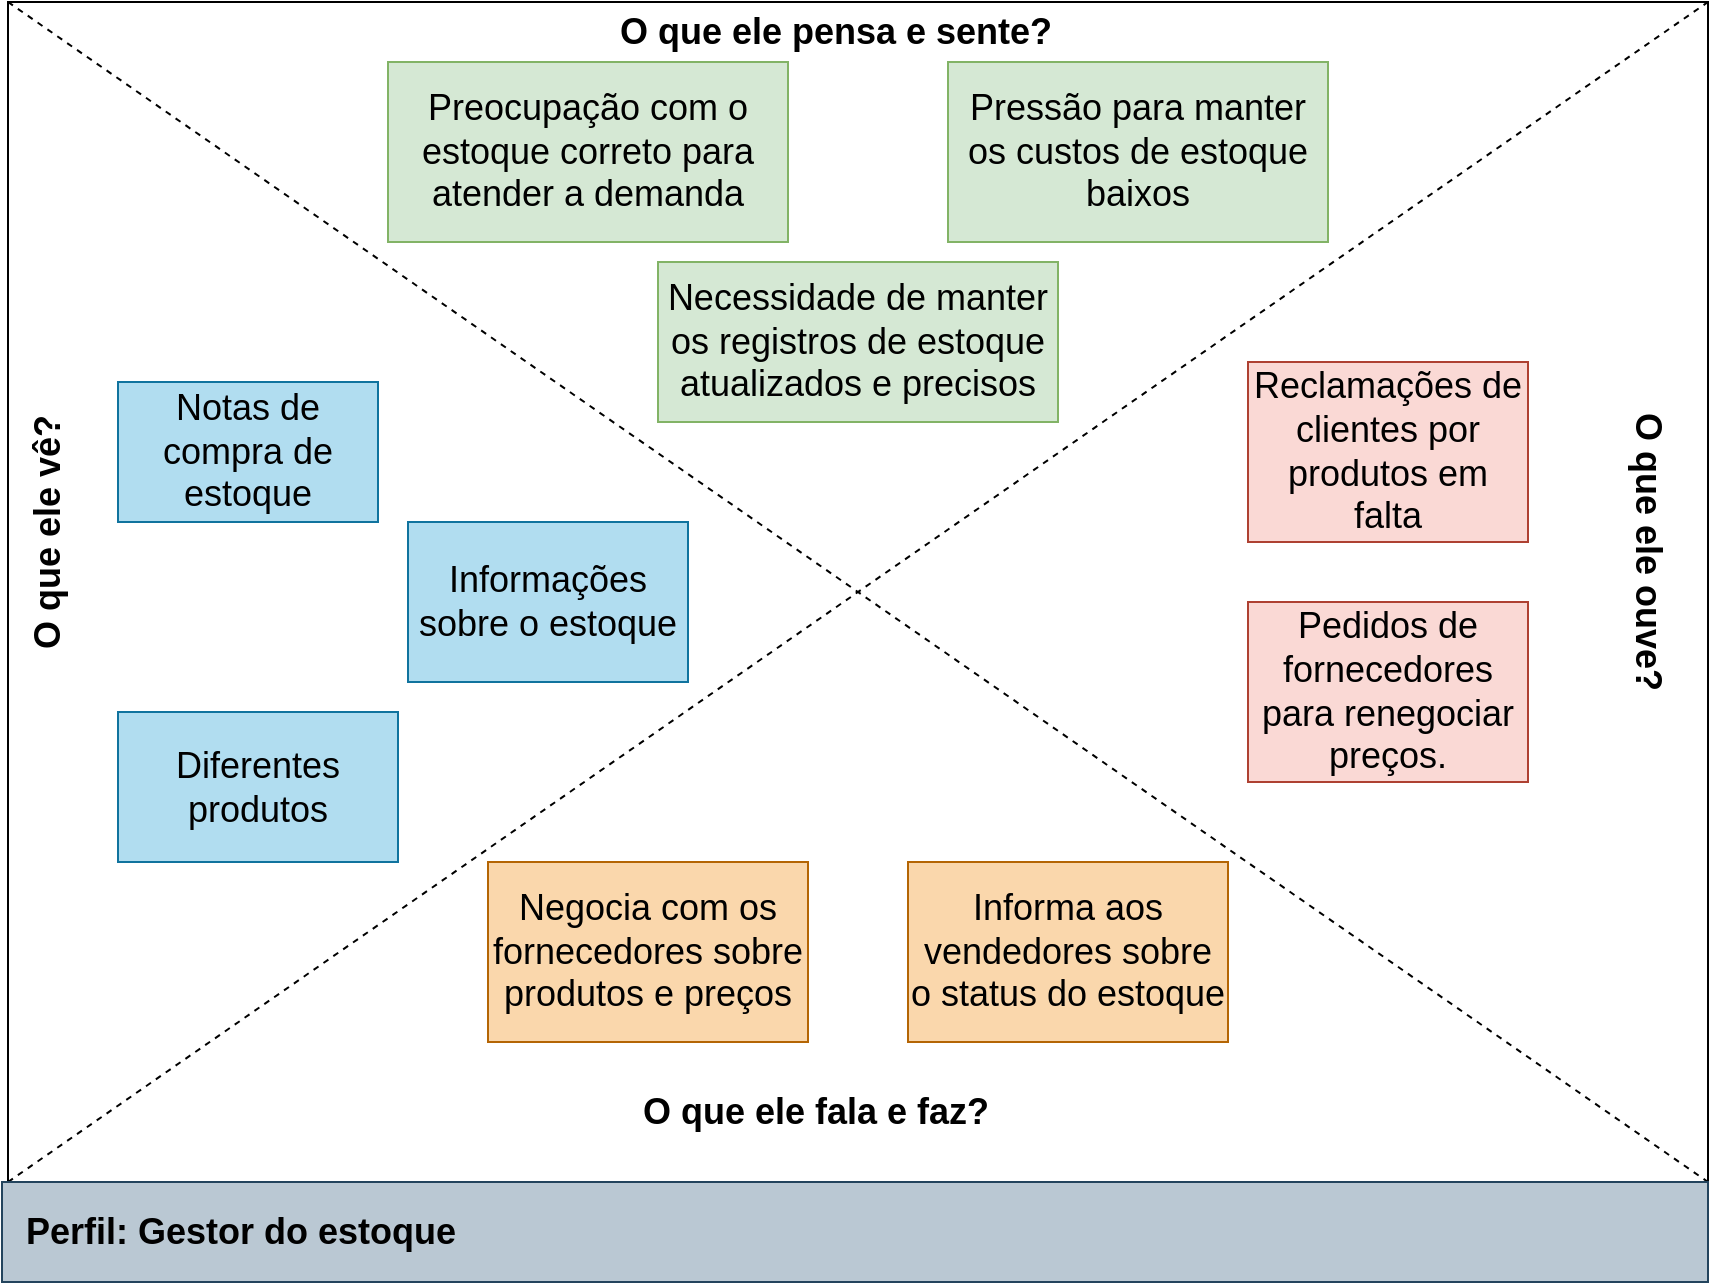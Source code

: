 <mxfile version="20.8.16" type="device" pages="4"><diagram name="Gestor do estoque" id="Eynm4hwWf-TLTXvSAdZm"><mxGraphModel dx="1862" dy="626" grid="1" gridSize="10" guides="1" tooltips="1" connect="1" arrows="1" fold="1" page="1" pageScale="1" pageWidth="827" pageHeight="1169" math="0" shadow="0"><root><mxCell id="0"/><mxCell id="1" parent="0"/><mxCell id="F-3DvOFEYXsqWoL4Wt8d-6" value="" style="rounded=0;whiteSpace=wrap;html=1;fillColor=none;" parent="1" vertex="1"><mxGeometry width="850" height="590" as="geometry"/></mxCell><mxCell id="F-3DvOFEYXsqWoL4Wt8d-1" value="" style="endArrow=none;dashed=1;html=1;rounded=0;exitX=0;exitY=1;exitDx=0;exitDy=0;entryX=1;entryY=0;entryDx=0;entryDy=0;" parent="1" source="F-3DvOFEYXsqWoL4Wt8d-6" target="F-3DvOFEYXsqWoL4Wt8d-6" edge="1"><mxGeometry width="50" height="50" relative="1" as="geometry"><mxPoint x="70" y="560" as="sourcePoint"/><mxPoint x="660" y="30" as="targetPoint"/></mxGeometry></mxCell><mxCell id="F-3DvOFEYXsqWoL4Wt8d-8" value="" style="endArrow=none;dashed=1;html=1;rounded=0;entryX=1;entryY=1;entryDx=0;entryDy=0;exitX=0;exitY=0;exitDx=0;exitDy=0;" parent="1" source="F-3DvOFEYXsqWoL4Wt8d-6" target="F-3DvOFEYXsqWoL4Wt8d-6" edge="1"><mxGeometry width="50" height="50" relative="1" as="geometry"><mxPoint x="400" y="310" as="sourcePoint"/><mxPoint x="440" y="250" as="targetPoint"/></mxGeometry></mxCell><mxCell id="F-3DvOFEYXsqWoL4Wt8d-9" value="&lt;font style=&quot;font-size: 18px;&quot;&gt;&lt;b&gt;O que ele pensa e sente?&lt;/b&gt;&lt;/font&gt;" style="text;html=1;strokeColor=none;fillColor=none;align=center;verticalAlign=middle;whiteSpace=wrap;rounded=0;" parent="1" vertex="1"><mxGeometry x="304" width="220" height="30" as="geometry"/></mxCell><mxCell id="F-3DvOFEYXsqWoL4Wt8d-10" value="&lt;font style=&quot;font-size: 18px;&quot;&gt;&lt;b&gt;O que ele ouve?&lt;/b&gt;&lt;/font&gt;" style="text;html=1;strokeColor=none;fillColor=none;align=center;verticalAlign=middle;whiteSpace=wrap;rounded=0;rotation=90;" parent="1" vertex="1"><mxGeometry x="740" y="260" width="160" height="30" as="geometry"/></mxCell><mxCell id="F-3DvOFEYXsqWoL4Wt8d-11" value="&lt;font style=&quot;font-size: 18px;&quot;&gt;&lt;b&gt;O que ele vê?&lt;/b&gt;&lt;/font&gt;" style="text;html=1;strokeColor=none;fillColor=none;align=center;verticalAlign=middle;whiteSpace=wrap;rounded=0;rotation=270;" parent="1" vertex="1"><mxGeometry x="-60" y="250" width="160" height="30" as="geometry"/></mxCell><mxCell id="F-3DvOFEYXsqWoL4Wt8d-12" value="&lt;font style=&quot;font-size: 18px;&quot;&gt;&lt;b&gt;O que ele fala e faz?&lt;/b&gt;&lt;/font&gt;" style="text;html=1;strokeColor=none;fillColor=none;align=center;verticalAlign=middle;whiteSpace=wrap;rounded=0;" parent="1" vertex="1"><mxGeometry x="294" y="540" width="220" height="30" as="geometry"/></mxCell><mxCell id="F-3DvOFEYXsqWoL4Wt8d-13" value="Notas de compra de estoque" style="rounded=0;whiteSpace=wrap;html=1;fontSize=18;fillColor=#b1ddf0;strokeColor=#10739e;" parent="1" vertex="1"><mxGeometry x="55" y="190" width="130" height="70" as="geometry"/></mxCell><mxCell id="F-3DvOFEYXsqWoL4Wt8d-14" value="Diferentes produtos" style="rounded=0;whiteSpace=wrap;html=1;fontSize=18;fillColor=#b1ddf0;strokeColor=#10739e;" parent="1" vertex="1"><mxGeometry x="55" y="355" width="140" height="75" as="geometry"/></mxCell><mxCell id="F-3DvOFEYXsqWoL4Wt8d-15" value="Reclamações de clientes por produtos em falta" style="rounded=0;whiteSpace=wrap;html=1;fontSize=18;fillColor=#fad9d5;strokeColor=#ae4132;" parent="1" vertex="1"><mxGeometry x="620" y="180" width="140" height="90" as="geometry"/></mxCell><mxCell id="F-3DvOFEYXsqWoL4Wt8d-16" value="Negocia com os fornecedores sobre produtos e preços" style="rounded=0;whiteSpace=wrap;html=1;fontSize=18;fillColor=#fad7ac;strokeColor=#b46504;" parent="1" vertex="1"><mxGeometry x="240" y="430" width="160" height="90" as="geometry"/></mxCell><mxCell id="F-3DvOFEYXsqWoL4Wt8d-17" value="Preocupação com o estoque correto para atender a demanda" style="rounded=0;whiteSpace=wrap;html=1;fontSize=18;fillColor=#d5e8d4;strokeColor=#82b366;" parent="1" vertex="1"><mxGeometry x="190" y="30" width="200" height="90" as="geometry"/></mxCell><mxCell id="F-3DvOFEYXsqWoL4Wt8d-18" value="Pressão para manter os custos de estoque baixos" style="rounded=0;whiteSpace=wrap;html=1;fontSize=18;fillColor=#d5e8d4;strokeColor=#82b366;" parent="1" vertex="1"><mxGeometry x="470" y="30" width="190" height="90" as="geometry"/></mxCell><mxCell id="F-3DvOFEYXsqWoL4Wt8d-19" value="Pedidos de fornecedores para renegociar preços." style="rounded=0;whiteSpace=wrap;html=1;fontSize=18;fillColor=#fad9d5;strokeColor=#ae4132;" parent="1" vertex="1"><mxGeometry x="620" y="300" width="140" height="90" as="geometry"/></mxCell><mxCell id="F-3DvOFEYXsqWoL4Wt8d-20" value="Informa aos vendedores sobre o status do estoque" style="rounded=0;whiteSpace=wrap;html=1;fontSize=18;fillColor=#fad7ac;strokeColor=#b46504;" parent="1" vertex="1"><mxGeometry x="450" y="430" width="160" height="90" as="geometry"/></mxCell><mxCell id="F-3DvOFEYXsqWoL4Wt8d-21" value="&lt;b&gt;&amp;nbsp; Perfil: Gestor do estoque&lt;/b&gt;" style="rounded=0;whiteSpace=wrap;html=1;fontSize=18;fillColor=#bac8d3;strokeColor=#23445d;align=left;" parent="1" vertex="1"><mxGeometry x="-3" y="590" width="853" height="50" as="geometry"/></mxCell><mxCell id="63xaO4efz_6_77P4KXBD-5" value="Necessidade de manter os registros de estoque atualizados e precisos" style="rounded=0;whiteSpace=wrap;html=1;fontSize=18;fillColor=#d5e8d4;strokeColor=#82b366;" vertex="1" parent="1"><mxGeometry x="325" y="130" width="200" height="80" as="geometry"/></mxCell><mxCell id="wiKMQbA_qMTsLy91zrBt-1" value="Informações sobre o estoque" style="rounded=0;whiteSpace=wrap;html=1;fontSize=18;fillColor=#b1ddf0;strokeColor=#10739e;" vertex="1" parent="1"><mxGeometry x="200" y="260" width="140" height="80" as="geometry"/></mxCell></root></mxGraphModel></diagram><diagram name="Vendedor" id="VAFdlG9TZNjiYlkP9Xsd"><mxGraphModel dx="1035" dy="626" grid="1" gridSize="10" guides="1" tooltips="1" connect="1" arrows="1" fold="1" page="1" pageScale="1" pageWidth="827" pageHeight="1169" math="0" shadow="0"><root><mxCell id="5MlUC6vco1x-wOi26ptH-0"/><mxCell id="5MlUC6vco1x-wOi26ptH-1" parent="5MlUC6vco1x-wOi26ptH-0"/><mxCell id="5MlUC6vco1x-wOi26ptH-2" value="" style="rounded=0;whiteSpace=wrap;html=1;fillColor=none;" vertex="1" parent="5MlUC6vco1x-wOi26ptH-1"><mxGeometry width="860" height="580" as="geometry"/></mxCell><mxCell id="5MlUC6vco1x-wOi26ptH-3" value="" style="endArrow=none;dashed=1;html=1;rounded=0;exitX=0;exitY=1;exitDx=0;exitDy=0;entryX=1;entryY=0;entryDx=0;entryDy=0;" edge="1" parent="5MlUC6vco1x-wOi26ptH-1" source="5MlUC6vco1x-wOi26ptH-2" target="5MlUC6vco1x-wOi26ptH-2"><mxGeometry width="50" height="50" relative="1" as="geometry"><mxPoint x="70" y="560" as="sourcePoint"/><mxPoint x="660" y="30" as="targetPoint"/></mxGeometry></mxCell><mxCell id="5MlUC6vco1x-wOi26ptH-4" value="" style="endArrow=none;dashed=1;html=1;rounded=0;entryX=1;entryY=1;entryDx=0;entryDy=0;exitX=0;exitY=0;exitDx=0;exitDy=0;" edge="1" parent="5MlUC6vco1x-wOi26ptH-1" source="5MlUC6vco1x-wOi26ptH-2" target="5MlUC6vco1x-wOi26ptH-2"><mxGeometry width="50" height="50" relative="1" as="geometry"><mxPoint x="400" y="310" as="sourcePoint"/><mxPoint x="440" y="250" as="targetPoint"/></mxGeometry></mxCell><mxCell id="5MlUC6vco1x-wOi26ptH-5" value="&lt;font style=&quot;font-size: 18px;&quot;&gt;&lt;b&gt;O que ele pensa e sente?&lt;/b&gt;&lt;/font&gt;" style="text;html=1;strokeColor=none;fillColor=none;align=center;verticalAlign=middle;whiteSpace=wrap;rounded=0;" vertex="1" parent="5MlUC6vco1x-wOi26ptH-1"><mxGeometry x="304" width="220" height="30" as="geometry"/></mxCell><mxCell id="5MlUC6vco1x-wOi26ptH-6" value="&lt;font style=&quot;font-size: 18px;&quot;&gt;&lt;b&gt;O que ele ouve?&lt;/b&gt;&lt;/font&gt;" style="text;html=1;strokeColor=none;fillColor=none;align=center;verticalAlign=middle;whiteSpace=wrap;rounded=0;rotation=90;" vertex="1" parent="5MlUC6vco1x-wOi26ptH-1"><mxGeometry x="760" y="260" width="160" height="30" as="geometry"/></mxCell><mxCell id="5MlUC6vco1x-wOi26ptH-7" value="&lt;font style=&quot;font-size: 18px;&quot;&gt;&lt;b&gt;O que ele vê?&lt;/b&gt;&lt;/font&gt;" style="text;html=1;strokeColor=none;fillColor=none;align=center;verticalAlign=middle;whiteSpace=wrap;rounded=0;rotation=270;" vertex="1" parent="5MlUC6vco1x-wOi26ptH-1"><mxGeometry x="-60" y="250" width="160" height="30" as="geometry"/></mxCell><mxCell id="5MlUC6vco1x-wOi26ptH-8" value="&lt;font style=&quot;font-size: 18px;&quot;&gt;&lt;b&gt;O que ele fala e faz?&lt;/b&gt;&lt;/font&gt;" style="text;html=1;strokeColor=none;fillColor=none;align=center;verticalAlign=middle;whiteSpace=wrap;rounded=0;" vertex="1" parent="5MlUC6vco1x-wOi26ptH-1"><mxGeometry x="294" y="550" width="220" height="30" as="geometry"/></mxCell><mxCell id="5MlUC6vco1x-wOi26ptH-9" value="Identificação dos clientes" style="rounded=0;whiteSpace=wrap;html=1;fontSize=18;fillColor=#b1ddf0;strokeColor=#10739e;" vertex="1" parent="5MlUC6vco1x-wOi26ptH-1"><mxGeometry x="60" y="140" width="130" height="70" as="geometry"/></mxCell><mxCell id="5MlUC6vco1x-wOi26ptH-10" value="Produtos a serem vendidos" style="rounded=0;whiteSpace=wrap;html=1;fontSize=18;fillColor=#b1ddf0;strokeColor=#10739e;" vertex="1" parent="5MlUC6vco1x-wOi26ptH-1"><mxGeometry x="60" y="320" width="140" height="75" as="geometry"/></mxCell><mxCell id="5MlUC6vco1x-wOi26ptH-11" value="Reclamações de clientes por produtos em falta" style="rounded=0;whiteSpace=wrap;html=1;fontSize=18;fillColor=#fad9d5;strokeColor=#ae4132;" vertex="1" parent="5MlUC6vco1x-wOi26ptH-1"><mxGeometry x="640" y="160" width="140" height="90" as="geometry"/></mxCell><mxCell id="5MlUC6vco1x-wOi26ptH-12" value="Fecha vendas" style="rounded=0;whiteSpace=wrap;html=1;fontSize=18;fillColor=#fad7ac;strokeColor=#b46504;" vertex="1" parent="5MlUC6vco1x-wOi26ptH-1"><mxGeometry x="354" y="370" width="160" height="70" as="geometry"/></mxCell><mxCell id="5MlUC6vco1x-wOi26ptH-13" value="Preciso ter informações dos produtos que vendo" style="rounded=0;whiteSpace=wrap;html=1;fontSize=18;fillColor=#d5e8d4;strokeColor=#82b366;" vertex="1" parent="5MlUC6vco1x-wOi26ptH-1"><mxGeometry x="190" y="30" width="200" height="90" as="geometry"/></mxCell><mxCell id="5MlUC6vco1x-wOi26ptH-14" value="Quero aumentar minhas venda" style="rounded=0;whiteSpace=wrap;html=1;fontSize=18;fillColor=#d5e8d4;strokeColor=#82b366;" vertex="1" parent="5MlUC6vco1x-wOi26ptH-1"><mxGeometry x="450" y="30" width="190" height="90" as="geometry"/></mxCell><mxCell id="5MlUC6vco1x-wOi26ptH-15" value="Reclamações dos clientes quanto a filas de atendiimento" style="rounded=0;whiteSpace=wrap;html=1;fontSize=18;fillColor=#fad9d5;strokeColor=#ae4132;" vertex="1" parent="5MlUC6vco1x-wOi26ptH-1"><mxGeometry x="640" y="290" width="140" height="90" as="geometry"/></mxCell><mxCell id="5MlUC6vco1x-wOi26ptH-17" value="&lt;b&gt;&amp;nbsp; Perfil: Vendedor&lt;/b&gt;" style="rounded=0;whiteSpace=wrap;html=1;fontSize=18;fillColor=#bac8d3;strokeColor=#23445d;align=left;" vertex="1" parent="5MlUC6vco1x-wOi26ptH-1"><mxGeometry y="580" width="860" height="60" as="geometry"/></mxCell><mxCell id="5MlUC6vco1x-wOi26ptH-18" value="Quero agilizar o atendimento ao cliente" style="rounded=0;whiteSpace=wrap;html=1;fontSize=18;fillColor=#d5e8d4;strokeColor=#82b366;" vertex="1" parent="5MlUC6vco1x-wOi26ptH-1"><mxGeometry x="324" y="130" width="200" height="80" as="geometry"/></mxCell><mxCell id="JkGpFL_85RSbZOMtraFR-1" value="Dados do estoque" style="rounded=0;whiteSpace=wrap;html=1;fontSize=18;fillColor=#b1ddf0;strokeColor=#10739e;" vertex="1" parent="5MlUC6vco1x-wOi26ptH-1"><mxGeometry x="210" y="240" width="130" height="70" as="geometry"/></mxCell><mxCell id="JkGpFL_85RSbZOMtraFR-2" value="Acompamanha seus resultados" style="rounded=0;whiteSpace=wrap;html=1;fontSize=18;fillColor=#fad7ac;strokeColor=#b46504;" vertex="1" parent="5MlUC6vco1x-wOi26ptH-1"><mxGeometry x="500" y="460" width="160" height="70" as="geometry"/></mxCell><mxCell id="JkGpFL_85RSbZOMtraFR-3" value="Cadastra clientes e atualiza suas informações" style="rounded=0;whiteSpace=wrap;html=1;fontSize=18;fillColor=#fad7ac;strokeColor=#b46504;" vertex="1" parent="5MlUC6vco1x-wOi26ptH-1"><mxGeometry x="210" y="460" width="160" height="70" as="geometry"/></mxCell></root></mxGraphModel></diagram><diagram id="-rK2HsPMGyLgkqBek4uy" name="Cliente"><mxGraphModel dx="1035" dy="626" grid="1" gridSize="10" guides="1" tooltips="1" connect="1" arrows="1" fold="1" page="1" pageScale="1" pageWidth="827" pageHeight="1169" math="0" shadow="0"><root><mxCell id="0"/><mxCell id="1" parent="0"/><mxCell id="kglyF2V8C1ghy0coam3U-1" value="" style="rounded=0;whiteSpace=wrap;html=1;fillColor=none;" vertex="1" parent="1"><mxGeometry width="860" height="580" as="geometry"/></mxCell><mxCell id="kglyF2V8C1ghy0coam3U-2" value="" style="endArrow=none;dashed=1;html=1;rounded=0;exitX=0;exitY=1;exitDx=0;exitDy=0;entryX=1;entryY=0;entryDx=0;entryDy=0;" edge="1" parent="1" source="kglyF2V8C1ghy0coam3U-1" target="kglyF2V8C1ghy0coam3U-1"><mxGeometry width="50" height="50" relative="1" as="geometry"><mxPoint x="70" y="560" as="sourcePoint"/><mxPoint x="660" y="30" as="targetPoint"/></mxGeometry></mxCell><mxCell id="kglyF2V8C1ghy0coam3U-3" value="" style="endArrow=none;dashed=1;html=1;rounded=0;entryX=1;entryY=1;entryDx=0;entryDy=0;exitX=0;exitY=0;exitDx=0;exitDy=0;" edge="1" parent="1" source="kglyF2V8C1ghy0coam3U-1" target="kglyF2V8C1ghy0coam3U-1"><mxGeometry width="50" height="50" relative="1" as="geometry"><mxPoint x="400" y="310" as="sourcePoint"/><mxPoint x="440" y="250" as="targetPoint"/></mxGeometry></mxCell><mxCell id="kglyF2V8C1ghy0coam3U-4" value="&lt;font style=&quot;font-size: 18px;&quot;&gt;&lt;b&gt;O que ele pensa e sente?&lt;/b&gt;&lt;/font&gt;" style="text;html=1;strokeColor=none;fillColor=none;align=center;verticalAlign=middle;whiteSpace=wrap;rounded=0;" vertex="1" parent="1"><mxGeometry x="304" width="220" height="30" as="geometry"/></mxCell><mxCell id="kglyF2V8C1ghy0coam3U-5" value="&lt;font style=&quot;font-size: 18px;&quot;&gt;&lt;b&gt;O que ele ouve?&lt;/b&gt;&lt;/font&gt;" style="text;html=1;strokeColor=none;fillColor=none;align=center;verticalAlign=middle;whiteSpace=wrap;rounded=0;rotation=90;" vertex="1" parent="1"><mxGeometry x="760" y="260" width="160" height="30" as="geometry"/></mxCell><mxCell id="kglyF2V8C1ghy0coam3U-6" value="&lt;font style=&quot;font-size: 18px;&quot;&gt;&lt;b&gt;O que ele vê?&lt;/b&gt;&lt;/font&gt;" style="text;html=1;strokeColor=none;fillColor=none;align=center;verticalAlign=middle;whiteSpace=wrap;rounded=0;rotation=270;" vertex="1" parent="1"><mxGeometry x="-50" y="250" width="160" height="30" as="geometry"/></mxCell><mxCell id="kglyF2V8C1ghy0coam3U-7" value="&lt;font style=&quot;font-size: 18px;&quot;&gt;&lt;b&gt;O que ele fala e faz?&lt;/b&gt;&lt;/font&gt;" style="text;html=1;strokeColor=none;fillColor=none;align=center;verticalAlign=middle;whiteSpace=wrap;rounded=0;" vertex="1" parent="1"><mxGeometry x="294" y="540" width="220" height="30" as="geometry"/></mxCell><mxCell id="kglyF2V8C1ghy0coam3U-8" value="Informações claras sobre os produtos" style="rounded=0;whiteSpace=wrap;html=1;fontSize=18;fillColor=#b1ddf0;strokeColor=#10739e;" vertex="1" parent="1"><mxGeometry x="70" y="180" width="130" height="70" as="geometry"/></mxCell><mxCell id="kglyF2V8C1ghy0coam3U-9" value="Produtos a serem vendidos" style="rounded=0;whiteSpace=wrap;html=1;fontSize=18;fillColor=#b1ddf0;strokeColor=#10739e;" vertex="1" parent="1"><mxGeometry x="70" y="290" width="140" height="75" as="geometry"/></mxCell><mxCell id="kglyF2V8C1ghy0coam3U-10" value="Conversas com vendedores da loja" style="rounded=0;whiteSpace=wrap;html=1;fontSize=18;fillColor=#fad9d5;strokeColor=#ae4132;" vertex="1" parent="1"><mxGeometry x="630" y="170" width="140" height="90" as="geometry"/></mxCell><mxCell id="kglyF2V8C1ghy0coam3U-11" value="Consulta seu histórico de compras" style="rounded=0;whiteSpace=wrap;html=1;fontSize=18;fillColor=#fad7ac;strokeColor=#b46504;" vertex="1" parent="1"><mxGeometry x="220" y="450" width="160" height="70" as="geometry"/></mxCell><mxCell id="kglyF2V8C1ghy0coam3U-12" value="Não posso perder muito tempo com processos burocráticos durante a compra do produto" style="rounded=0;whiteSpace=wrap;html=1;fontSize=18;fillColor=#d5e8d4;strokeColor=#82b366;" vertex="1" parent="1"><mxGeometry x="210" y="40" width="200" height="90" as="geometry"/></mxCell><mxCell id="kglyF2V8C1ghy0coam3U-13" value="Preciso ter segurança para fornecer informações pessoais e realizar a compra" style="rounded=0;whiteSpace=wrap;html=1;fontSize=18;fillColor=#d5e8d4;strokeColor=#82b366;" vertex="1" parent="1"><mxGeometry x="450" y="40" width="190" height="90" as="geometry"/></mxCell><mxCell id="kglyF2V8C1ghy0coam3U-15" value="&lt;b&gt;&amp;nbsp; Perfil: Cliente&lt;/b&gt;" style="rounded=0;whiteSpace=wrap;html=1;fontSize=18;fillColor=#bac8d3;strokeColor=#23445d;align=left;" vertex="1" parent="1"><mxGeometry y="580" width="860" height="60" as="geometry"/></mxCell><mxCell id="kglyF2V8C1ghy0coam3U-19" value="Valoriza o atendimento rápido e personalizado" style="rounded=0;whiteSpace=wrap;html=1;fontSize=18;fillColor=#fad7ac;strokeColor=#b46504;" vertex="1" parent="1"><mxGeometry x="480" y="450" width="160" height="70" as="geometry"/></mxCell><mxCell id="npSO-0tNE4lqFKosoIn7-1" value="Boa comunicação com a loja com respostas rápidas" style="rounded=0;whiteSpace=wrap;html=1;fontSize=18;fillColor=#fad9d5;strokeColor=#ae4132;" vertex="1" parent="1"><mxGeometry x="630" y="282.5" width="150" height="107.5" as="geometry"/></mxCell><mxCell id="4TgtV1eNBP8NEOql5OTb-1" value="Compra produtos" style="rounded=0;whiteSpace=wrap;html=1;fontSize=18;fillColor=#fad7ac;strokeColor=#b46504;" vertex="1" parent="1"><mxGeometry x="350" y="365" width="160" height="70" as="geometry"/></mxCell></root></mxGraphModel></diagram><diagram name="Dono do negócio" id="QNuhcbktWPssCiSOF-GO"><mxGraphModel dx="1035" dy="626" grid="1" gridSize="10" guides="1" tooltips="1" connect="1" arrows="1" fold="1" page="1" pageScale="1" pageWidth="827" pageHeight="1169" math="0" shadow="0"><root><mxCell id="PLZj9Me3GOaQBpPuS66Y-0"/><mxCell id="PLZj9Me3GOaQBpPuS66Y-1" parent="PLZj9Me3GOaQBpPuS66Y-0"/><mxCell id="PLZj9Me3GOaQBpPuS66Y-2" value="" style="rounded=0;whiteSpace=wrap;html=1;fillColor=none;" vertex="1" parent="PLZj9Me3GOaQBpPuS66Y-1"><mxGeometry width="860" height="580" as="geometry"/></mxCell><mxCell id="PLZj9Me3GOaQBpPuS66Y-3" value="" style="endArrow=none;dashed=1;html=1;rounded=0;exitX=0;exitY=1;exitDx=0;exitDy=0;entryX=1;entryY=0;entryDx=0;entryDy=0;" edge="1" parent="PLZj9Me3GOaQBpPuS66Y-1" source="PLZj9Me3GOaQBpPuS66Y-2" target="PLZj9Me3GOaQBpPuS66Y-2"><mxGeometry width="50" height="50" relative="1" as="geometry"><mxPoint x="70" y="560" as="sourcePoint"/><mxPoint x="660" y="30" as="targetPoint"/></mxGeometry></mxCell><mxCell id="PLZj9Me3GOaQBpPuS66Y-4" value="" style="endArrow=none;dashed=1;html=1;rounded=0;entryX=1;entryY=1;entryDx=0;entryDy=0;exitX=0;exitY=0;exitDx=0;exitDy=0;" edge="1" parent="PLZj9Me3GOaQBpPuS66Y-1" source="PLZj9Me3GOaQBpPuS66Y-2" target="PLZj9Me3GOaQBpPuS66Y-2"><mxGeometry width="50" height="50" relative="1" as="geometry"><mxPoint x="400" y="310" as="sourcePoint"/><mxPoint x="440" y="250" as="targetPoint"/></mxGeometry></mxCell><mxCell id="PLZj9Me3GOaQBpPuS66Y-5" value="&lt;font style=&quot;font-size: 18px;&quot;&gt;&lt;b&gt;O que ele pensa e sente?&lt;/b&gt;&lt;/font&gt;" style="text;html=1;strokeColor=none;fillColor=none;align=center;verticalAlign=middle;whiteSpace=wrap;rounded=0;" vertex="1" parent="PLZj9Me3GOaQBpPuS66Y-1"><mxGeometry x="304" width="220" height="30" as="geometry"/></mxCell><mxCell id="PLZj9Me3GOaQBpPuS66Y-6" value="&lt;font style=&quot;font-size: 18px;&quot;&gt;&lt;b&gt;O que ele ouve?&lt;/b&gt;&lt;/font&gt;" style="text;html=1;strokeColor=none;fillColor=none;align=center;verticalAlign=middle;whiteSpace=wrap;rounded=0;rotation=90;" vertex="1" parent="PLZj9Me3GOaQBpPuS66Y-1"><mxGeometry x="750" y="260" width="160" height="30" as="geometry"/></mxCell><mxCell id="PLZj9Me3GOaQBpPuS66Y-7" value="&lt;font style=&quot;font-size: 18px;&quot;&gt;&lt;b&gt;O que ele vê?&lt;/b&gt;&lt;/font&gt;" style="text;html=1;strokeColor=none;fillColor=none;align=center;verticalAlign=middle;whiteSpace=wrap;rounded=0;rotation=270;" vertex="1" parent="PLZj9Me3GOaQBpPuS66Y-1"><mxGeometry x="-50" y="250" width="160" height="30" as="geometry"/></mxCell><mxCell id="PLZj9Me3GOaQBpPuS66Y-8" value="&lt;font style=&quot;font-size: 18px;&quot;&gt;&lt;b&gt;O que ele fala e faz?&lt;/b&gt;&lt;/font&gt;" style="text;html=1;strokeColor=none;fillColor=none;align=center;verticalAlign=middle;whiteSpace=wrap;rounded=0;" vertex="1" parent="PLZj9Me3GOaQBpPuS66Y-1"><mxGeometry x="294" y="540" width="220" height="30" as="geometry"/></mxCell><mxCell id="PLZj9Me3GOaQBpPuS66Y-9" value="Preços competitivos" style="rounded=0;whiteSpace=wrap;html=1;fontSize=18;fillColor=#b1ddf0;strokeColor=#10739e;" vertex="1" parent="PLZj9Me3GOaQBpPuS66Y-1"><mxGeometry x="70" y="180" width="130" height="70" as="geometry"/></mxCell><mxCell id="PLZj9Me3GOaQBpPuS66Y-10" value="Atendimento de qualidade" style="rounded=0;whiteSpace=wrap;html=1;fontSize=18;fillColor=#b1ddf0;strokeColor=#10739e;" vertex="1" parent="PLZj9Me3GOaQBpPuS66Y-1"><mxGeometry x="70" y="290" width="140" height="75" as="geometry"/></mxCell><mxCell id="PLZj9Me3GOaQBpPuS66Y-11" value="Feedback dos clientes" style="rounded=0;whiteSpace=wrap;html=1;fontSize=18;fillColor=#fad9d5;strokeColor=#ae4132;" vertex="1" parent="PLZj9Me3GOaQBpPuS66Y-1"><mxGeometry x="630" y="180" width="140" height="90" as="geometry"/></mxCell><mxCell id="PLZj9Me3GOaQBpPuS66Y-12" value="Análise de concorrência" style="rounded=0;whiteSpace=wrap;html=1;fontSize=18;fillColor=#fad7ac;strokeColor=#b46504;" vertex="1" parent="PLZj9Me3GOaQBpPuS66Y-1"><mxGeometry x="240" y="430" width="160" height="70" as="geometry"/></mxCell><mxCell id="PLZj9Me3GOaQBpPuS66Y-13" value="Quer aumentar as vendas do negócio" style="rounded=0;whiteSpace=wrap;html=1;fontSize=18;fillColor=#d5e8d4;strokeColor=#82b366;" vertex="1" parent="PLZj9Me3GOaQBpPuS66Y-1"><mxGeometry x="210" y="40" width="200" height="90" as="geometry"/></mxCell><mxCell id="PLZj9Me3GOaQBpPuS66Y-14" value="Preocupação com a lucratividade do negócio" style="rounded=0;whiteSpace=wrap;html=1;fontSize=18;fillColor=#d5e8d4;strokeColor=#82b366;" vertex="1" parent="PLZj9Me3GOaQBpPuS66Y-1"><mxGeometry x="450" y="40" width="190" height="90" as="geometry"/></mxCell><mxCell id="PLZj9Me3GOaQBpPuS66Y-15" value="&lt;b&gt;&amp;nbsp; Perfil: Dono do negócio&lt;/b&gt;" style="rounded=0;whiteSpace=wrap;html=1;fontSize=18;fillColor=#bac8d3;strokeColor=#23445d;align=left;" vertex="1" parent="PLZj9Me3GOaQBpPuS66Y-1"><mxGeometry y="580" width="860" height="60" as="geometry"/></mxCell><mxCell id="PLZj9Me3GOaQBpPuS66Y-16" value="Analisa dados e indicadores de vendas e vendedores" style="rounded=0;whiteSpace=wrap;html=1;fontSize=18;fillColor=#fad7ac;strokeColor=#b46504;" vertex="1" parent="PLZj9Me3GOaQBpPuS66Y-1"><mxGeometry x="440" y="430" width="160" height="90" as="geometry"/></mxCell><mxCell id="yCuXB8J8V9c7OP58g3ts-0" value="Boa comunicação com a loja com respostas rápidas" style="rounded=0;whiteSpace=wrap;html=1;fontSize=18;fillColor=#fad9d5;strokeColor=#ae4132;" vertex="1" parent="PLZj9Me3GOaQBpPuS66Y-1"><mxGeometry x="630" y="282.5" width="150" height="107.5" as="geometry"/></mxCell></root></mxGraphModel></diagram></mxfile>